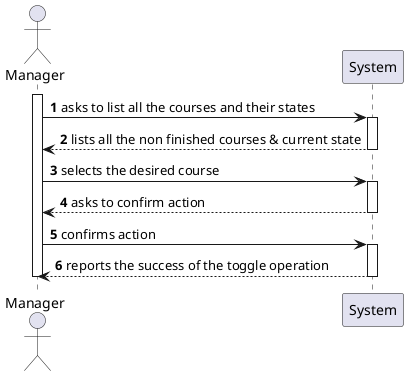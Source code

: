 @startuml US1003_SSD
autonumber

actor "Manager" as M
participant "System" as SYS

activate M

M -> SYS : asks to list all the courses and their states
activate SYS
SYS --> M : lists all the non finished courses & current state
deactivate SYS

M -> SYS : selects the desired course
activate SYS
SYS --> M : asks to confirm action
deactivate SYS

M -> SYS : confirms action
activate SYS
SYS --> M : reports the success of the toggle operation
deactivate SYS

deactivate M

@enduml
